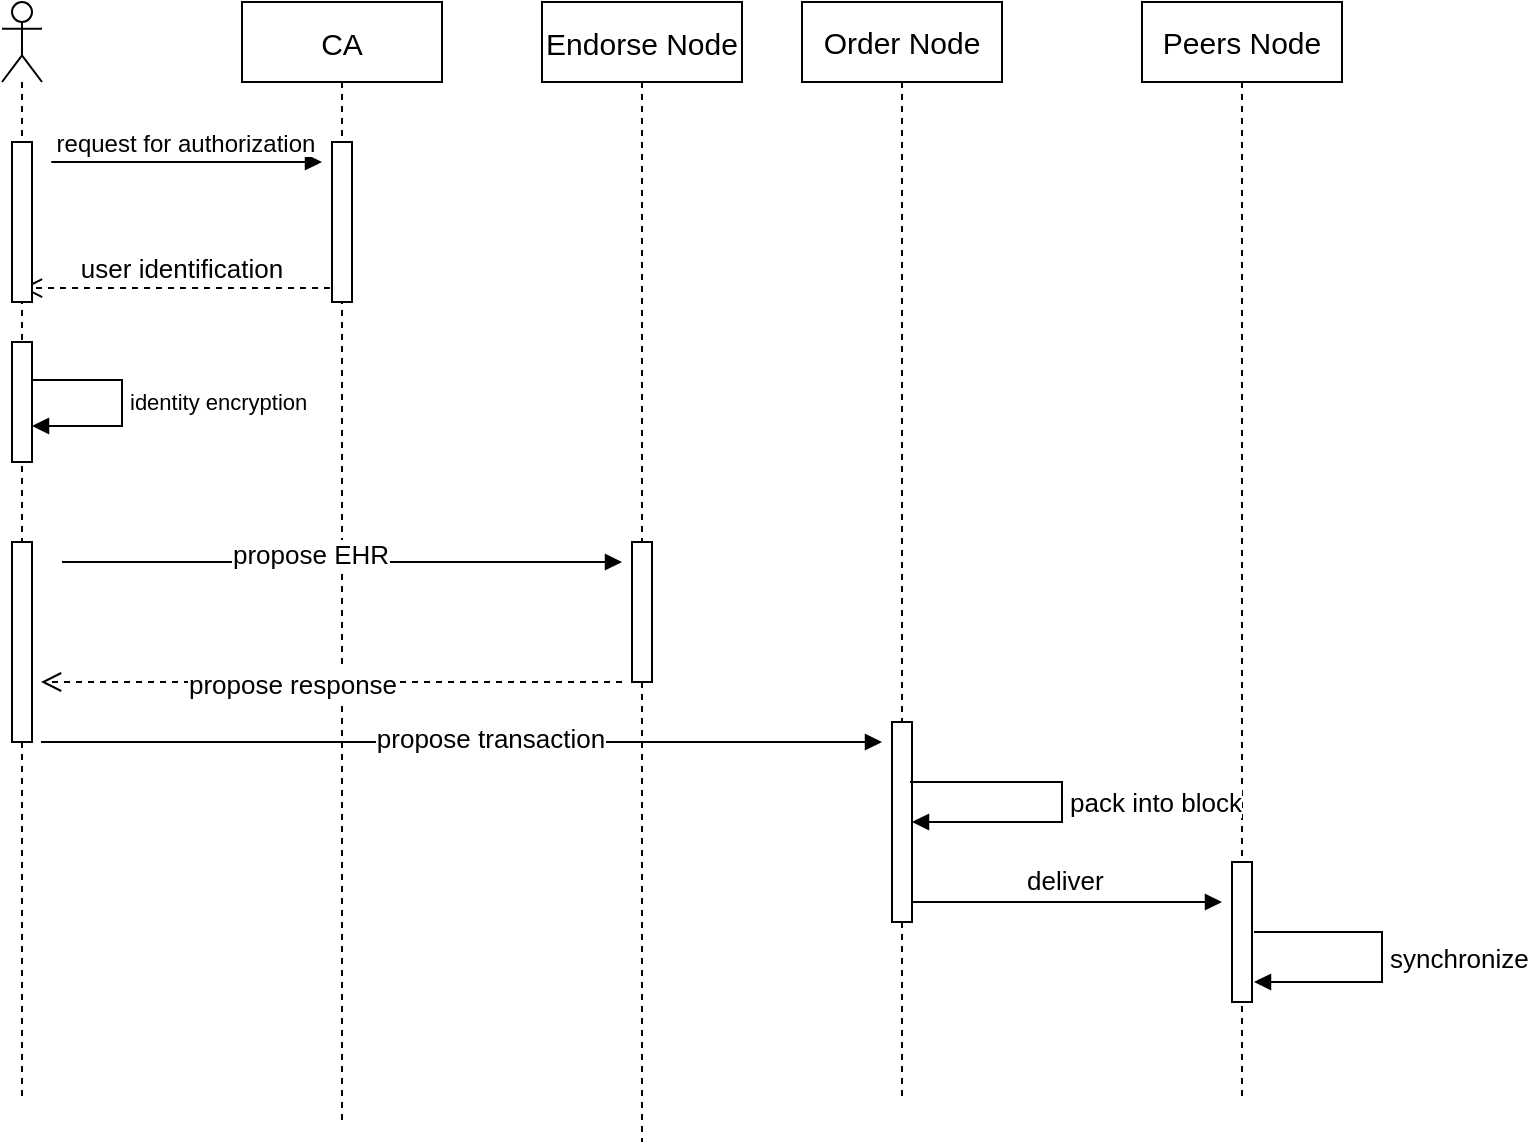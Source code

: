 <mxfile version="15.9.1" type="github">
  <diagram id="kgpKYQtTHZ0yAKxKKP6v" name="Page-1">
    <mxGraphModel dx="946" dy="646" grid="1" gridSize="10" guides="1" tooltips="1" connect="1" arrows="1" fold="1" page="1" pageScale="1" pageWidth="850" pageHeight="1100" math="0" shadow="0">
      <root>
        <mxCell id="0" />
        <mxCell id="1" parent="0" />
        <mxCell id="3nuBFxr9cyL0pnOWT2aG-1" value="CA" style="shape=umlLifeline;perimeter=lifelinePerimeter;container=1;collapsible=0;recursiveResize=0;rounded=0;shadow=0;strokeWidth=1;fontSize=15;" parent="1" vertex="1">
          <mxGeometry x="200" y="120" width="100" height="560" as="geometry" />
        </mxCell>
        <mxCell id="Ech9aRkGGrysYscFn8C2-13" value="" style="html=1;points=[];perimeter=orthogonalPerimeter;" parent="3nuBFxr9cyL0pnOWT2aG-1" vertex="1">
          <mxGeometry x="45" y="70" width="10" height="80" as="geometry" />
        </mxCell>
        <mxCell id="3nuBFxr9cyL0pnOWT2aG-5" value="Endorse Node" style="shape=umlLifeline;perimeter=lifelinePerimeter;container=1;collapsible=0;recursiveResize=0;rounded=0;shadow=0;strokeWidth=1;fontSize=15;" parent="1" vertex="1">
          <mxGeometry x="350" y="120" width="100" height="570" as="geometry" />
        </mxCell>
        <mxCell id="3nuBFxr9cyL0pnOWT2aG-7" value="user identification" style="verticalAlign=bottom;endArrow=open;dashed=1;endSize=8;shadow=0;strokeWidth=1;exitX=-0.1;exitY=0.913;exitDx=0;exitDy=0;exitPerimeter=0;fontSize=13;" parent="1" source="Ech9aRkGGrysYscFn8C2-13" target="Ech9aRkGGrysYscFn8C2-5" edge="1">
          <mxGeometry x="-0.042" relative="1" as="geometry">
            <mxPoint x="120" y="280" as="targetPoint" />
            <mxPoint x="260" y="352" as="sourcePoint" />
            <mxPoint as="offset" />
          </mxGeometry>
        </mxCell>
        <mxCell id="3nuBFxr9cyL0pnOWT2aG-8" value="request for authorization" style="verticalAlign=bottom;endArrow=block;shadow=0;strokeWidth=1;fontSize=12;" parent="1" edge="1">
          <mxGeometry x="0.475" relative="1" as="geometry">
            <mxPoint x="220" y="200" as="sourcePoint" />
            <mxPoint x="240" y="200" as="targetPoint" />
            <Array as="points">
              <mxPoint x="100" y="200" />
            </Array>
            <mxPoint as="offset" />
          </mxGeometry>
        </mxCell>
        <mxCell id="Ech9aRkGGrysYscFn8C2-5" value="" style="shape=umlLifeline;participant=umlActor;perimeter=lifelinePerimeter;whiteSpace=wrap;html=1;container=1;collapsible=0;recursiveResize=0;verticalAlign=top;spacingTop=36;outlineConnect=0;" parent="1" vertex="1">
          <mxGeometry x="80" y="120" width="20" height="550" as="geometry" />
        </mxCell>
        <mxCell id="Ech9aRkGGrysYscFn8C2-35" value="" style="html=1;points=[];perimeter=orthogonalPerimeter;" parent="Ech9aRkGGrysYscFn8C2-5" vertex="1">
          <mxGeometry x="5" y="70" width="10" height="80" as="geometry" />
        </mxCell>
        <mxCell id="Ech9aRkGGrysYscFn8C2-36" value="" style="html=1;points=[];perimeter=orthogonalPerimeter;" parent="Ech9aRkGGrysYscFn8C2-5" vertex="1">
          <mxGeometry x="5" y="270" width="10" height="100" as="geometry" />
        </mxCell>
        <mxCell id="Ech9aRkGGrysYscFn8C2-39" value="" style="html=1;points=[];perimeter=orthogonalPerimeter;" parent="Ech9aRkGGrysYscFn8C2-5" vertex="1">
          <mxGeometry x="5" y="170" width="10" height="60" as="geometry" />
        </mxCell>
        <mxCell id="Ech9aRkGGrysYscFn8C2-40" value="identity encryption" style="edgeStyle=orthogonalEdgeStyle;html=1;align=left;spacingLeft=2;endArrow=block;rounded=0;entryX=1;entryY=0.7;entryDx=0;entryDy=0;entryPerimeter=0;elbow=vertical;" parent="Ech9aRkGGrysYscFn8C2-5" target="Ech9aRkGGrysYscFn8C2-39" edge="1">
          <mxGeometry x="-0.009" relative="1" as="geometry">
            <mxPoint x="15" y="189" as="sourcePoint" />
            <Array as="points">
              <mxPoint x="60" y="189" />
            </Array>
            <mxPoint as="offset" />
          </mxGeometry>
        </mxCell>
        <mxCell id="Ech9aRkGGrysYscFn8C2-22" value="&lt;font style=&quot;font-size: 15px&quot;&gt;Order Node&lt;/font&gt;" style="shape=umlLifeline;perimeter=lifelinePerimeter;whiteSpace=wrap;html=1;container=1;collapsible=0;recursiveResize=0;outlineConnect=0;" parent="1" vertex="1">
          <mxGeometry x="480" y="120" width="100" height="550" as="geometry" />
        </mxCell>
        <mxCell id="Ech9aRkGGrysYscFn8C2-27" value="&lt;font style=&quot;font-size: 15px&quot;&gt;Peers Node&lt;/font&gt;" style="shape=umlLifeline;perimeter=lifelinePerimeter;whiteSpace=wrap;html=1;container=1;collapsible=0;recursiveResize=0;outlineConnect=0;" parent="1" vertex="1">
          <mxGeometry x="650" y="120" width="100" height="550" as="geometry" />
        </mxCell>
        <mxCell id="Ech9aRkGGrysYscFn8C2-19" value="" style="html=1;points=[];perimeter=orthogonalPerimeter;" parent="1" vertex="1">
          <mxGeometry x="395" y="390" width="10" height="70" as="geometry" />
        </mxCell>
        <mxCell id="Ech9aRkGGrysYscFn8C2-17" value="" style="html=1;verticalAlign=bottom;endArrow=block;rounded=0;" parent="1" edge="1">
          <mxGeometry x="0.174" width="80" relative="1" as="geometry">
            <mxPoint x="110" y="400" as="sourcePoint" />
            <mxPoint x="390" y="400" as="targetPoint" />
            <mxPoint x="1" as="offset" />
          </mxGeometry>
        </mxCell>
        <mxCell id="vKBIY01hkyJ7rQcl1Os5-5" value="propose EHR" style="edgeLabel;html=1;align=center;verticalAlign=middle;resizable=0;points=[];fontSize=13;" vertex="1" connectable="0" parent="Ech9aRkGGrysYscFn8C2-17">
          <mxGeometry x="-0.114" y="5" relative="1" as="geometry">
            <mxPoint y="1" as="offset" />
          </mxGeometry>
        </mxCell>
        <mxCell id="Ech9aRkGGrysYscFn8C2-21" value="&lt;div&gt;&lt;span style=&quot;font-size: 13px&quot;&gt;&lt;br&gt;&lt;/span&gt;&lt;/div&gt;" style="html=1;verticalAlign=bottom;endArrow=open;dashed=1;endSize=8;rounded=0;align=center;" parent="1" edge="1">
          <mxGeometry x="-0.036" relative="1" as="geometry">
            <mxPoint x="390" y="460" as="sourcePoint" />
            <mxPoint x="99.5" y="460" as="targetPoint" />
            <mxPoint as="offset" />
          </mxGeometry>
        </mxCell>
        <mxCell id="vKBIY01hkyJ7rQcl1Os5-2" value="propose response" style="edgeLabel;html=1;align=center;verticalAlign=middle;resizable=0;points=[];fontSize=13;" vertex="1" connectable="0" parent="Ech9aRkGGrysYscFn8C2-21">
          <mxGeometry x="0.136" y="1" relative="1" as="geometry">
            <mxPoint as="offset" />
          </mxGeometry>
        </mxCell>
        <mxCell id="Ech9aRkGGrysYscFn8C2-28" value="" style="html=1;points=[];perimeter=orthogonalPerimeter;" parent="1" vertex="1">
          <mxGeometry x="525" y="480" width="10" height="100" as="geometry" />
        </mxCell>
        <mxCell id="Ech9aRkGGrysYscFn8C2-29" value="&lt;font style=&quot;font-size: 13px&quot;&gt;pack into block&lt;/font&gt;" style="edgeStyle=orthogonalEdgeStyle;html=1;align=left;spacingLeft=2;endArrow=block;rounded=0;" parent="1" target="Ech9aRkGGrysYscFn8C2-28" edge="1">
          <mxGeometry relative="1" as="geometry">
            <mxPoint x="534" y="510" as="sourcePoint" />
            <Array as="points">
              <mxPoint x="610" y="510" />
              <mxPoint x="610" y="530" />
            </Array>
            <mxPoint x="610" y="580" as="targetPoint" />
          </mxGeometry>
        </mxCell>
        <mxCell id="Ech9aRkGGrysYscFn8C2-31" value="&lt;font style=&quot;font-size: 13px&quot;&gt;deliver&amp;nbsp;&lt;/font&gt;" style="html=1;verticalAlign=bottom;endArrow=block;rounded=0;" parent="1" edge="1">
          <mxGeometry relative="1" as="geometry">
            <mxPoint x="535" y="570" as="sourcePoint" />
            <mxPoint x="690" y="570" as="targetPoint" />
          </mxGeometry>
        </mxCell>
        <mxCell id="Ech9aRkGGrysYscFn8C2-25" value="" style="html=1;verticalAlign=bottom;endArrow=block;rounded=0;" parent="1" edge="1">
          <mxGeometry relative="1" as="geometry">
            <mxPoint x="99.5" y="490.0" as="sourcePoint" />
            <mxPoint x="520" y="490" as="targetPoint" />
          </mxGeometry>
        </mxCell>
        <mxCell id="vKBIY01hkyJ7rQcl1Os5-3" value="propose transaction" style="edgeLabel;html=1;align=center;verticalAlign=middle;resizable=0;points=[];fontSize=13;" vertex="1" connectable="0" parent="Ech9aRkGGrysYscFn8C2-25">
          <mxGeometry x="0.063" y="3" relative="1" as="geometry">
            <mxPoint x="1" y="1" as="offset" />
          </mxGeometry>
        </mxCell>
        <mxCell id="Ech9aRkGGrysYscFn8C2-33" value="" style="html=1;points=[];perimeter=orthogonalPerimeter;" parent="1" vertex="1">
          <mxGeometry x="695" y="550" width="10" height="70" as="geometry" />
        </mxCell>
        <mxCell id="Ech9aRkGGrysYscFn8C2-34" value="&lt;font style=&quot;font-size: 13px&quot;&gt;synchronize&lt;/font&gt;" style="edgeStyle=orthogonalEdgeStyle;html=1;align=left;spacingLeft=2;endArrow=block;rounded=0;" parent="1" edge="1">
          <mxGeometry relative="1" as="geometry">
            <mxPoint x="706" y="585" as="sourcePoint" />
            <Array as="points">
              <mxPoint x="770" y="585" />
              <mxPoint x="770" y="610" />
            </Array>
            <mxPoint x="706" y="610" as="targetPoint" />
          </mxGeometry>
        </mxCell>
      </root>
    </mxGraphModel>
  </diagram>
</mxfile>
